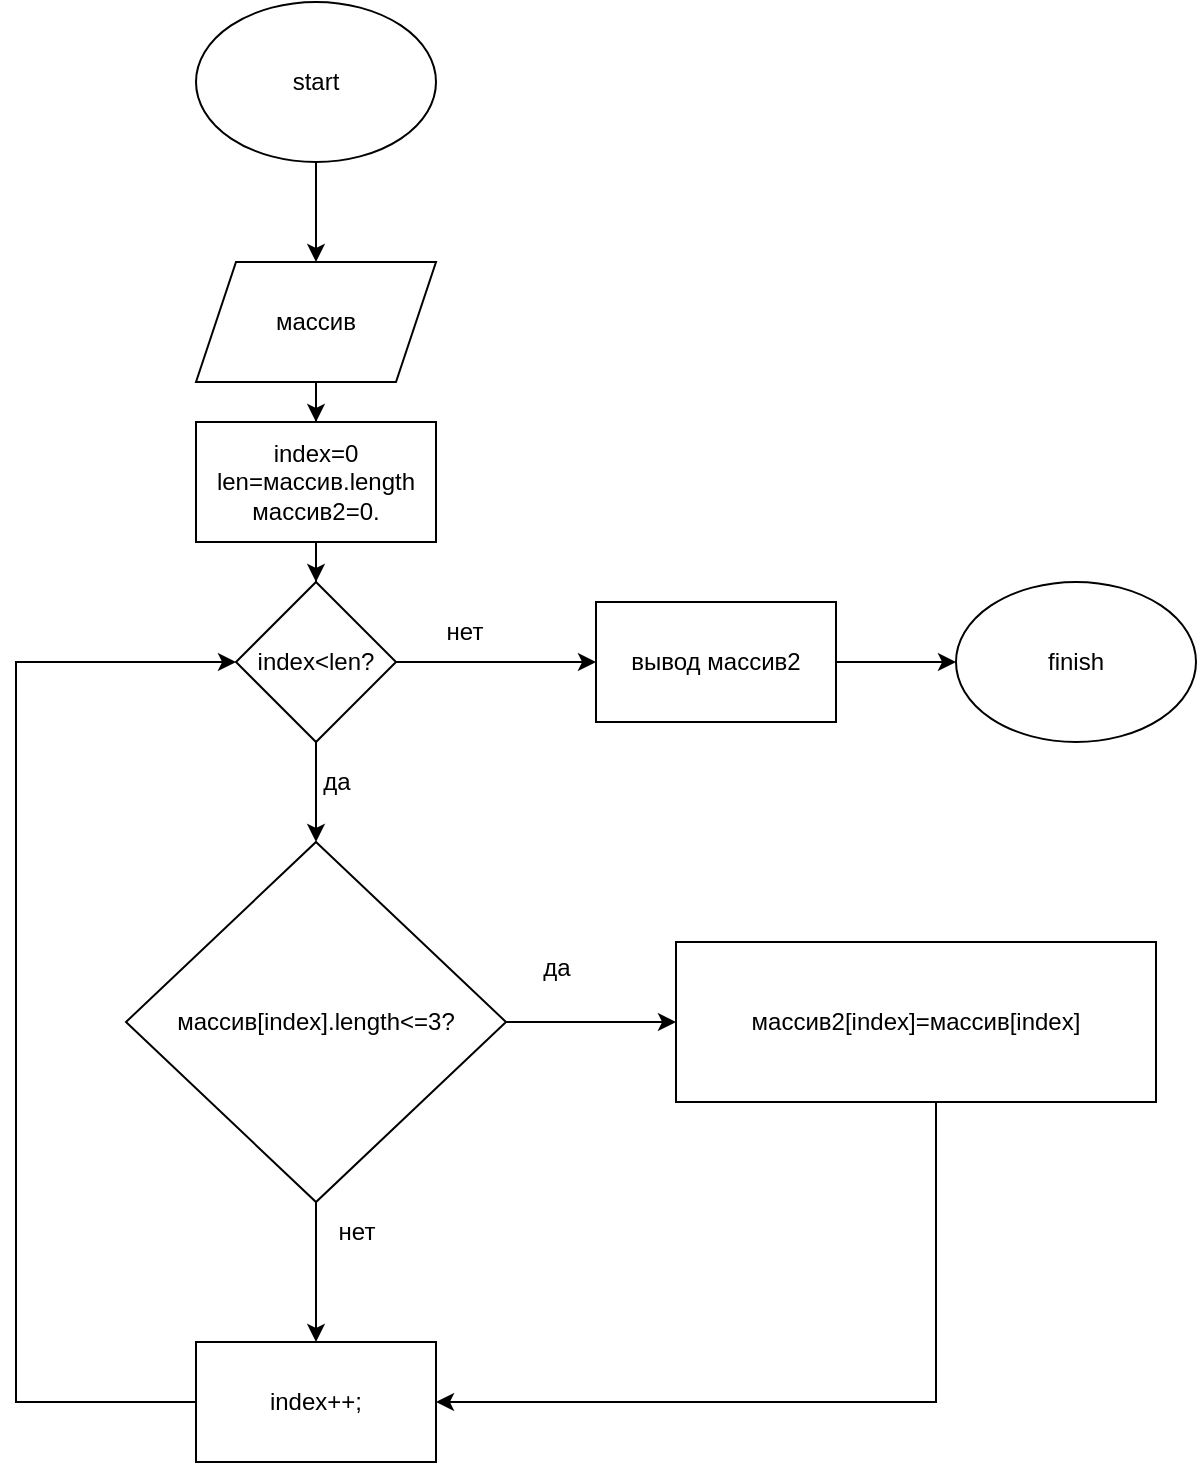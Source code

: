 <mxfile version="20.7.4" type="device"><diagram id="C5RBs43oDa-KdzZeNtuy" name="Page-1"><mxGraphModel dx="1434" dy="1915" grid="1" gridSize="10" guides="1" tooltips="1" connect="1" arrows="1" fold="1" page="1" pageScale="1" pageWidth="827" pageHeight="1169" math="0" shadow="0"><root><mxCell id="WIyWlLk6GJQsqaUBKTNV-0"/><mxCell id="WIyWlLk6GJQsqaUBKTNV-1" parent="WIyWlLk6GJQsqaUBKTNV-0"/><mxCell id="KmlDaek2wW9tWJ0Ybr9X-24" style="edgeStyle=orthogonalEdgeStyle;rounded=0;orthogonalLoop=1;jettySize=auto;html=1;entryX=0.5;entryY=0;entryDx=0;entryDy=0;" edge="1" parent="WIyWlLk6GJQsqaUBKTNV-1" source="KmlDaek2wW9tWJ0Ybr9X-0" target="KmlDaek2wW9tWJ0Ybr9X-3"><mxGeometry relative="1" as="geometry"/></mxCell><mxCell id="KmlDaek2wW9tWJ0Ybr9X-0" value="массив" style="shape=parallelogram;perimeter=parallelogramPerimeter;whiteSpace=wrap;html=1;fixedSize=1;" vertex="1" parent="WIyWlLk6GJQsqaUBKTNV-1"><mxGeometry x="260" y="40" width="120" height="60" as="geometry"/></mxCell><mxCell id="KmlDaek2wW9tWJ0Ybr9X-8" style="edgeStyle=orthogonalEdgeStyle;rounded=0;orthogonalLoop=1;jettySize=auto;html=1;entryX=0.5;entryY=0;entryDx=0;entryDy=0;" edge="1" parent="WIyWlLk6GJQsqaUBKTNV-1" source="KmlDaek2wW9tWJ0Ybr9X-1" target="KmlDaek2wW9tWJ0Ybr9X-2"><mxGeometry relative="1" as="geometry"/></mxCell><mxCell id="KmlDaek2wW9tWJ0Ybr9X-16" style="edgeStyle=orthogonalEdgeStyle;rounded=0;orthogonalLoop=1;jettySize=auto;html=1;entryX=0;entryY=0.5;entryDx=0;entryDy=0;" edge="1" parent="WIyWlLk6GJQsqaUBKTNV-1" source="KmlDaek2wW9tWJ0Ybr9X-1" target="KmlDaek2wW9tWJ0Ybr9X-11"><mxGeometry relative="1" as="geometry"/></mxCell><mxCell id="KmlDaek2wW9tWJ0Ybr9X-1" value="index&amp;lt;len?" style="rhombus;whiteSpace=wrap;html=1;" vertex="1" parent="WIyWlLk6GJQsqaUBKTNV-1"><mxGeometry x="280" y="200" width="80" height="80" as="geometry"/></mxCell><mxCell id="KmlDaek2wW9tWJ0Ybr9X-6" style="edgeStyle=orthogonalEdgeStyle;rounded=0;orthogonalLoop=1;jettySize=auto;html=1;entryX=0.5;entryY=0;entryDx=0;entryDy=0;" edge="1" parent="WIyWlLk6GJQsqaUBKTNV-1" source="KmlDaek2wW9tWJ0Ybr9X-2" target="KmlDaek2wW9tWJ0Ybr9X-5"><mxGeometry relative="1" as="geometry"/></mxCell><mxCell id="KmlDaek2wW9tWJ0Ybr9X-7" style="edgeStyle=orthogonalEdgeStyle;rounded=0;orthogonalLoop=1;jettySize=auto;html=1;entryX=0;entryY=0.5;entryDx=0;entryDy=0;" edge="1" parent="WIyWlLk6GJQsqaUBKTNV-1" source="KmlDaek2wW9tWJ0Ybr9X-2" target="KmlDaek2wW9tWJ0Ybr9X-4"><mxGeometry relative="1" as="geometry"/></mxCell><mxCell id="KmlDaek2wW9tWJ0Ybr9X-2" value="массив[index].length&amp;lt;=3?" style="rhombus;whiteSpace=wrap;html=1;" vertex="1" parent="WIyWlLk6GJQsqaUBKTNV-1"><mxGeometry x="225" y="330" width="190" height="180" as="geometry"/></mxCell><mxCell id="KmlDaek2wW9tWJ0Ybr9X-14" style="edgeStyle=orthogonalEdgeStyle;rounded=0;orthogonalLoop=1;jettySize=auto;html=1;entryX=0.5;entryY=0;entryDx=0;entryDy=0;" edge="1" parent="WIyWlLk6GJQsqaUBKTNV-1" source="KmlDaek2wW9tWJ0Ybr9X-3" target="KmlDaek2wW9tWJ0Ybr9X-1"><mxGeometry relative="1" as="geometry"/></mxCell><mxCell id="KmlDaek2wW9tWJ0Ybr9X-3" value="&lt;div&gt;index=0&lt;/div&gt;&lt;div&gt;len=массив.length&lt;/div&gt;&lt;div&gt;массив2=0.&lt;br&gt;&lt;/div&gt;" style="rounded=0;whiteSpace=wrap;html=1;" vertex="1" parent="WIyWlLk6GJQsqaUBKTNV-1"><mxGeometry x="260" y="120" width="120" height="60" as="geometry"/></mxCell><mxCell id="KmlDaek2wW9tWJ0Ybr9X-21" style="edgeStyle=orthogonalEdgeStyle;rounded=0;orthogonalLoop=1;jettySize=auto;html=1;entryX=1;entryY=0.5;entryDx=0;entryDy=0;" edge="1" parent="WIyWlLk6GJQsqaUBKTNV-1" source="KmlDaek2wW9tWJ0Ybr9X-4" target="KmlDaek2wW9tWJ0Ybr9X-5"><mxGeometry relative="1" as="geometry"><Array as="points"><mxPoint x="630" y="610"/></Array></mxGeometry></mxCell><mxCell id="KmlDaek2wW9tWJ0Ybr9X-4" value="массив2[index]=массив[index]" style="rounded=0;whiteSpace=wrap;html=1;" vertex="1" parent="WIyWlLk6GJQsqaUBKTNV-1"><mxGeometry x="500" y="380" width="240" height="80" as="geometry"/></mxCell><mxCell id="KmlDaek2wW9tWJ0Ybr9X-22" style="edgeStyle=orthogonalEdgeStyle;rounded=0;orthogonalLoop=1;jettySize=auto;html=1;exitX=0;exitY=0.5;exitDx=0;exitDy=0;entryX=0;entryY=0.5;entryDx=0;entryDy=0;" edge="1" parent="WIyWlLk6GJQsqaUBKTNV-1" source="KmlDaek2wW9tWJ0Ybr9X-5" target="KmlDaek2wW9tWJ0Ybr9X-1"><mxGeometry relative="1" as="geometry"><Array as="points"><mxPoint x="170" y="610"/><mxPoint x="170" y="240"/></Array></mxGeometry></mxCell><mxCell id="KmlDaek2wW9tWJ0Ybr9X-5" value="index++;" style="rounded=0;whiteSpace=wrap;html=1;" vertex="1" parent="WIyWlLk6GJQsqaUBKTNV-1"><mxGeometry x="260" y="580" width="120" height="60" as="geometry"/></mxCell><mxCell id="KmlDaek2wW9tWJ0Ybr9X-9" value="да" style="text;html=1;align=center;verticalAlign=middle;resizable=0;points=[];autosize=1;strokeColor=none;fillColor=none;" vertex="1" parent="WIyWlLk6GJQsqaUBKTNV-1"><mxGeometry x="310" y="285" width="40" height="30" as="geometry"/></mxCell><mxCell id="KmlDaek2wW9tWJ0Ybr9X-10" value="нет" style="text;html=1;align=center;verticalAlign=middle;resizable=0;points=[];autosize=1;strokeColor=none;fillColor=none;" vertex="1" parent="WIyWlLk6GJQsqaUBKTNV-1"><mxGeometry x="374" y="210" width="40" height="30" as="geometry"/></mxCell><mxCell id="KmlDaek2wW9tWJ0Ybr9X-18" style="edgeStyle=orthogonalEdgeStyle;rounded=0;orthogonalLoop=1;jettySize=auto;html=1;entryX=0;entryY=0.5;entryDx=0;entryDy=0;" edge="1" parent="WIyWlLk6GJQsqaUBKTNV-1" source="KmlDaek2wW9tWJ0Ybr9X-11" target="KmlDaek2wW9tWJ0Ybr9X-13"><mxGeometry relative="1" as="geometry"/></mxCell><mxCell id="KmlDaek2wW9tWJ0Ybr9X-11" value="вывод массив2" style="rounded=0;whiteSpace=wrap;html=1;" vertex="1" parent="WIyWlLk6GJQsqaUBKTNV-1"><mxGeometry x="460" y="210" width="120" height="60" as="geometry"/></mxCell><mxCell id="KmlDaek2wW9tWJ0Ybr9X-23" style="edgeStyle=orthogonalEdgeStyle;rounded=0;orthogonalLoop=1;jettySize=auto;html=1;entryX=0.5;entryY=0;entryDx=0;entryDy=0;" edge="1" parent="WIyWlLk6GJQsqaUBKTNV-1" source="KmlDaek2wW9tWJ0Ybr9X-12" target="KmlDaek2wW9tWJ0Ybr9X-0"><mxGeometry relative="1" as="geometry"/></mxCell><mxCell id="KmlDaek2wW9tWJ0Ybr9X-12" value="start" style="ellipse;whiteSpace=wrap;html=1;" vertex="1" parent="WIyWlLk6GJQsqaUBKTNV-1"><mxGeometry x="260" y="-90" width="120" height="80" as="geometry"/></mxCell><mxCell id="KmlDaek2wW9tWJ0Ybr9X-13" value="finish" style="ellipse;whiteSpace=wrap;html=1;" vertex="1" parent="WIyWlLk6GJQsqaUBKTNV-1"><mxGeometry x="640" y="200" width="120" height="80" as="geometry"/></mxCell><mxCell id="KmlDaek2wW9tWJ0Ybr9X-19" value="&lt;div&gt;да&lt;/div&gt;&lt;div&gt;&lt;br&gt;&lt;/div&gt;" style="text;html=1;align=center;verticalAlign=middle;resizable=0;points=[];autosize=1;strokeColor=none;fillColor=none;" vertex="1" parent="WIyWlLk6GJQsqaUBKTNV-1"><mxGeometry x="420" y="380" width="40" height="40" as="geometry"/></mxCell><mxCell id="KmlDaek2wW9tWJ0Ybr9X-20" value="нет" style="text;html=1;align=center;verticalAlign=middle;resizable=0;points=[];autosize=1;strokeColor=none;fillColor=none;" vertex="1" parent="WIyWlLk6GJQsqaUBKTNV-1"><mxGeometry x="320" y="510" width="40" height="30" as="geometry"/></mxCell></root></mxGraphModel></diagram></mxfile>